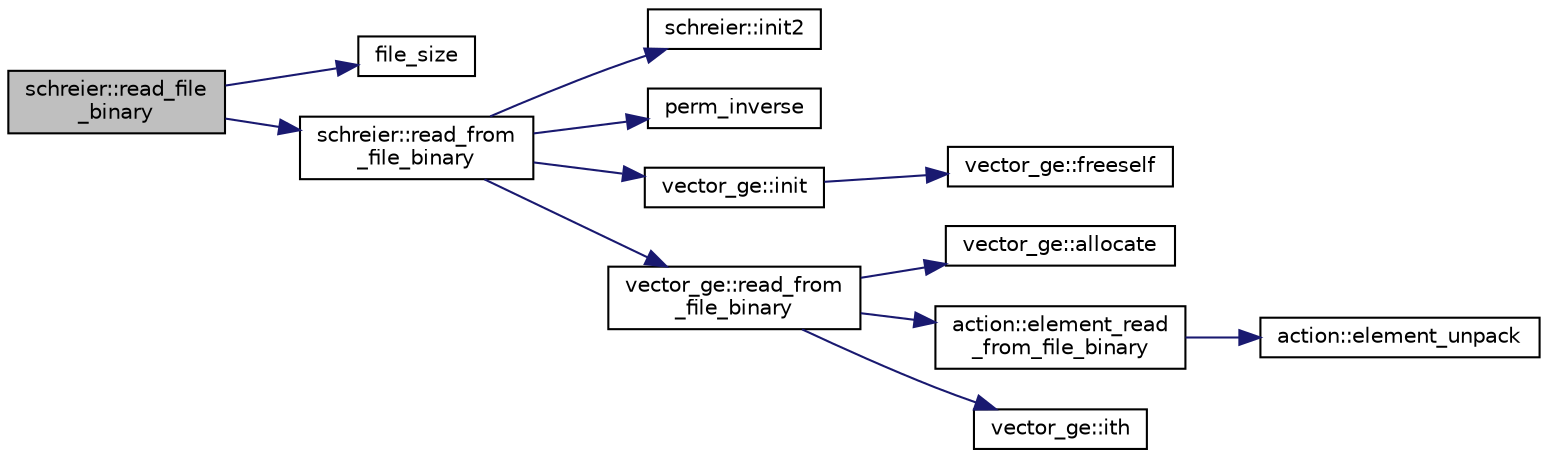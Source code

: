 digraph "schreier::read_file_binary"
{
  edge [fontname="Helvetica",fontsize="10",labelfontname="Helvetica",labelfontsize="10"];
  node [fontname="Helvetica",fontsize="10",shape=record];
  rankdir="LR";
  Node5147 [label="schreier::read_file\l_binary",height=0.2,width=0.4,color="black", fillcolor="grey75", style="filled", fontcolor="black"];
  Node5147 -> Node5148 [color="midnightblue",fontsize="10",style="solid",fontname="Helvetica"];
  Node5148 [label="file_size",height=0.2,width=0.4,color="black", fillcolor="white", style="filled",URL="$df/dbf/sajeeb_8_c.html#a5c37cf5785204b6e9adf647dc14d0e50"];
  Node5147 -> Node5149 [color="midnightblue",fontsize="10",style="solid",fontname="Helvetica"];
  Node5149 [label="schreier::read_from\l_file_binary",height=0.2,width=0.4,color="black", fillcolor="white", style="filled",URL="$d3/dd6/classschreier.html#a603a093c7147f1ae21d5755bc7848267"];
  Node5149 -> Node5150 [color="midnightblue",fontsize="10",style="solid",fontname="Helvetica"];
  Node5150 [label="schreier::init2",height=0.2,width=0.4,color="black", fillcolor="white", style="filled",URL="$d3/dd6/classschreier.html#aef6a65e2f39bd9e14c61139c4f97f4c3"];
  Node5149 -> Node5151 [color="midnightblue",fontsize="10",style="solid",fontname="Helvetica"];
  Node5151 [label="perm_inverse",height=0.2,width=0.4,color="black", fillcolor="white", style="filled",URL="$d2/d7c/combinatorics_8_c.html#ab7f02d1e2e257e1118eae354ab16d447"];
  Node5149 -> Node5152 [color="midnightblue",fontsize="10",style="solid",fontname="Helvetica"];
  Node5152 [label="vector_ge::init",height=0.2,width=0.4,color="black", fillcolor="white", style="filled",URL="$d4/d6e/classvector__ge.html#afe1d6befd1f1501e6be34afbaa9d30a8"];
  Node5152 -> Node5153 [color="midnightblue",fontsize="10",style="solid",fontname="Helvetica"];
  Node5153 [label="vector_ge::freeself",height=0.2,width=0.4,color="black", fillcolor="white", style="filled",URL="$d4/d6e/classvector__ge.html#aa002e4b715cc73a9b8b367d29700b452"];
  Node5149 -> Node5154 [color="midnightblue",fontsize="10",style="solid",fontname="Helvetica"];
  Node5154 [label="vector_ge::read_from\l_file_binary",height=0.2,width=0.4,color="black", fillcolor="white", style="filled",URL="$d4/d6e/classvector__ge.html#a949c1af00a0b724a52e1806fdb6b55e1"];
  Node5154 -> Node5155 [color="midnightblue",fontsize="10",style="solid",fontname="Helvetica"];
  Node5155 [label="vector_ge::allocate",height=0.2,width=0.4,color="black", fillcolor="white", style="filled",URL="$d4/d6e/classvector__ge.html#a35b062a9201b30f0a87bf87702d243ae"];
  Node5154 -> Node5156 [color="midnightblue",fontsize="10",style="solid",fontname="Helvetica"];
  Node5156 [label="action::element_read\l_from_file_binary",height=0.2,width=0.4,color="black", fillcolor="white", style="filled",URL="$d2/d86/classaction.html#abf2f35c0490a94c599c9472fb2c256eb"];
  Node5156 -> Node5157 [color="midnightblue",fontsize="10",style="solid",fontname="Helvetica"];
  Node5157 [label="action::element_unpack",height=0.2,width=0.4,color="black", fillcolor="white", style="filled",URL="$d2/d86/classaction.html#a02107279a3bdcf054008bd180dfaef10"];
  Node5154 -> Node5158 [color="midnightblue",fontsize="10",style="solid",fontname="Helvetica"];
  Node5158 [label="vector_ge::ith",height=0.2,width=0.4,color="black", fillcolor="white", style="filled",URL="$d4/d6e/classvector__ge.html#a1ff002e8b746a9beb119d57dcd4a15ff"];
}

